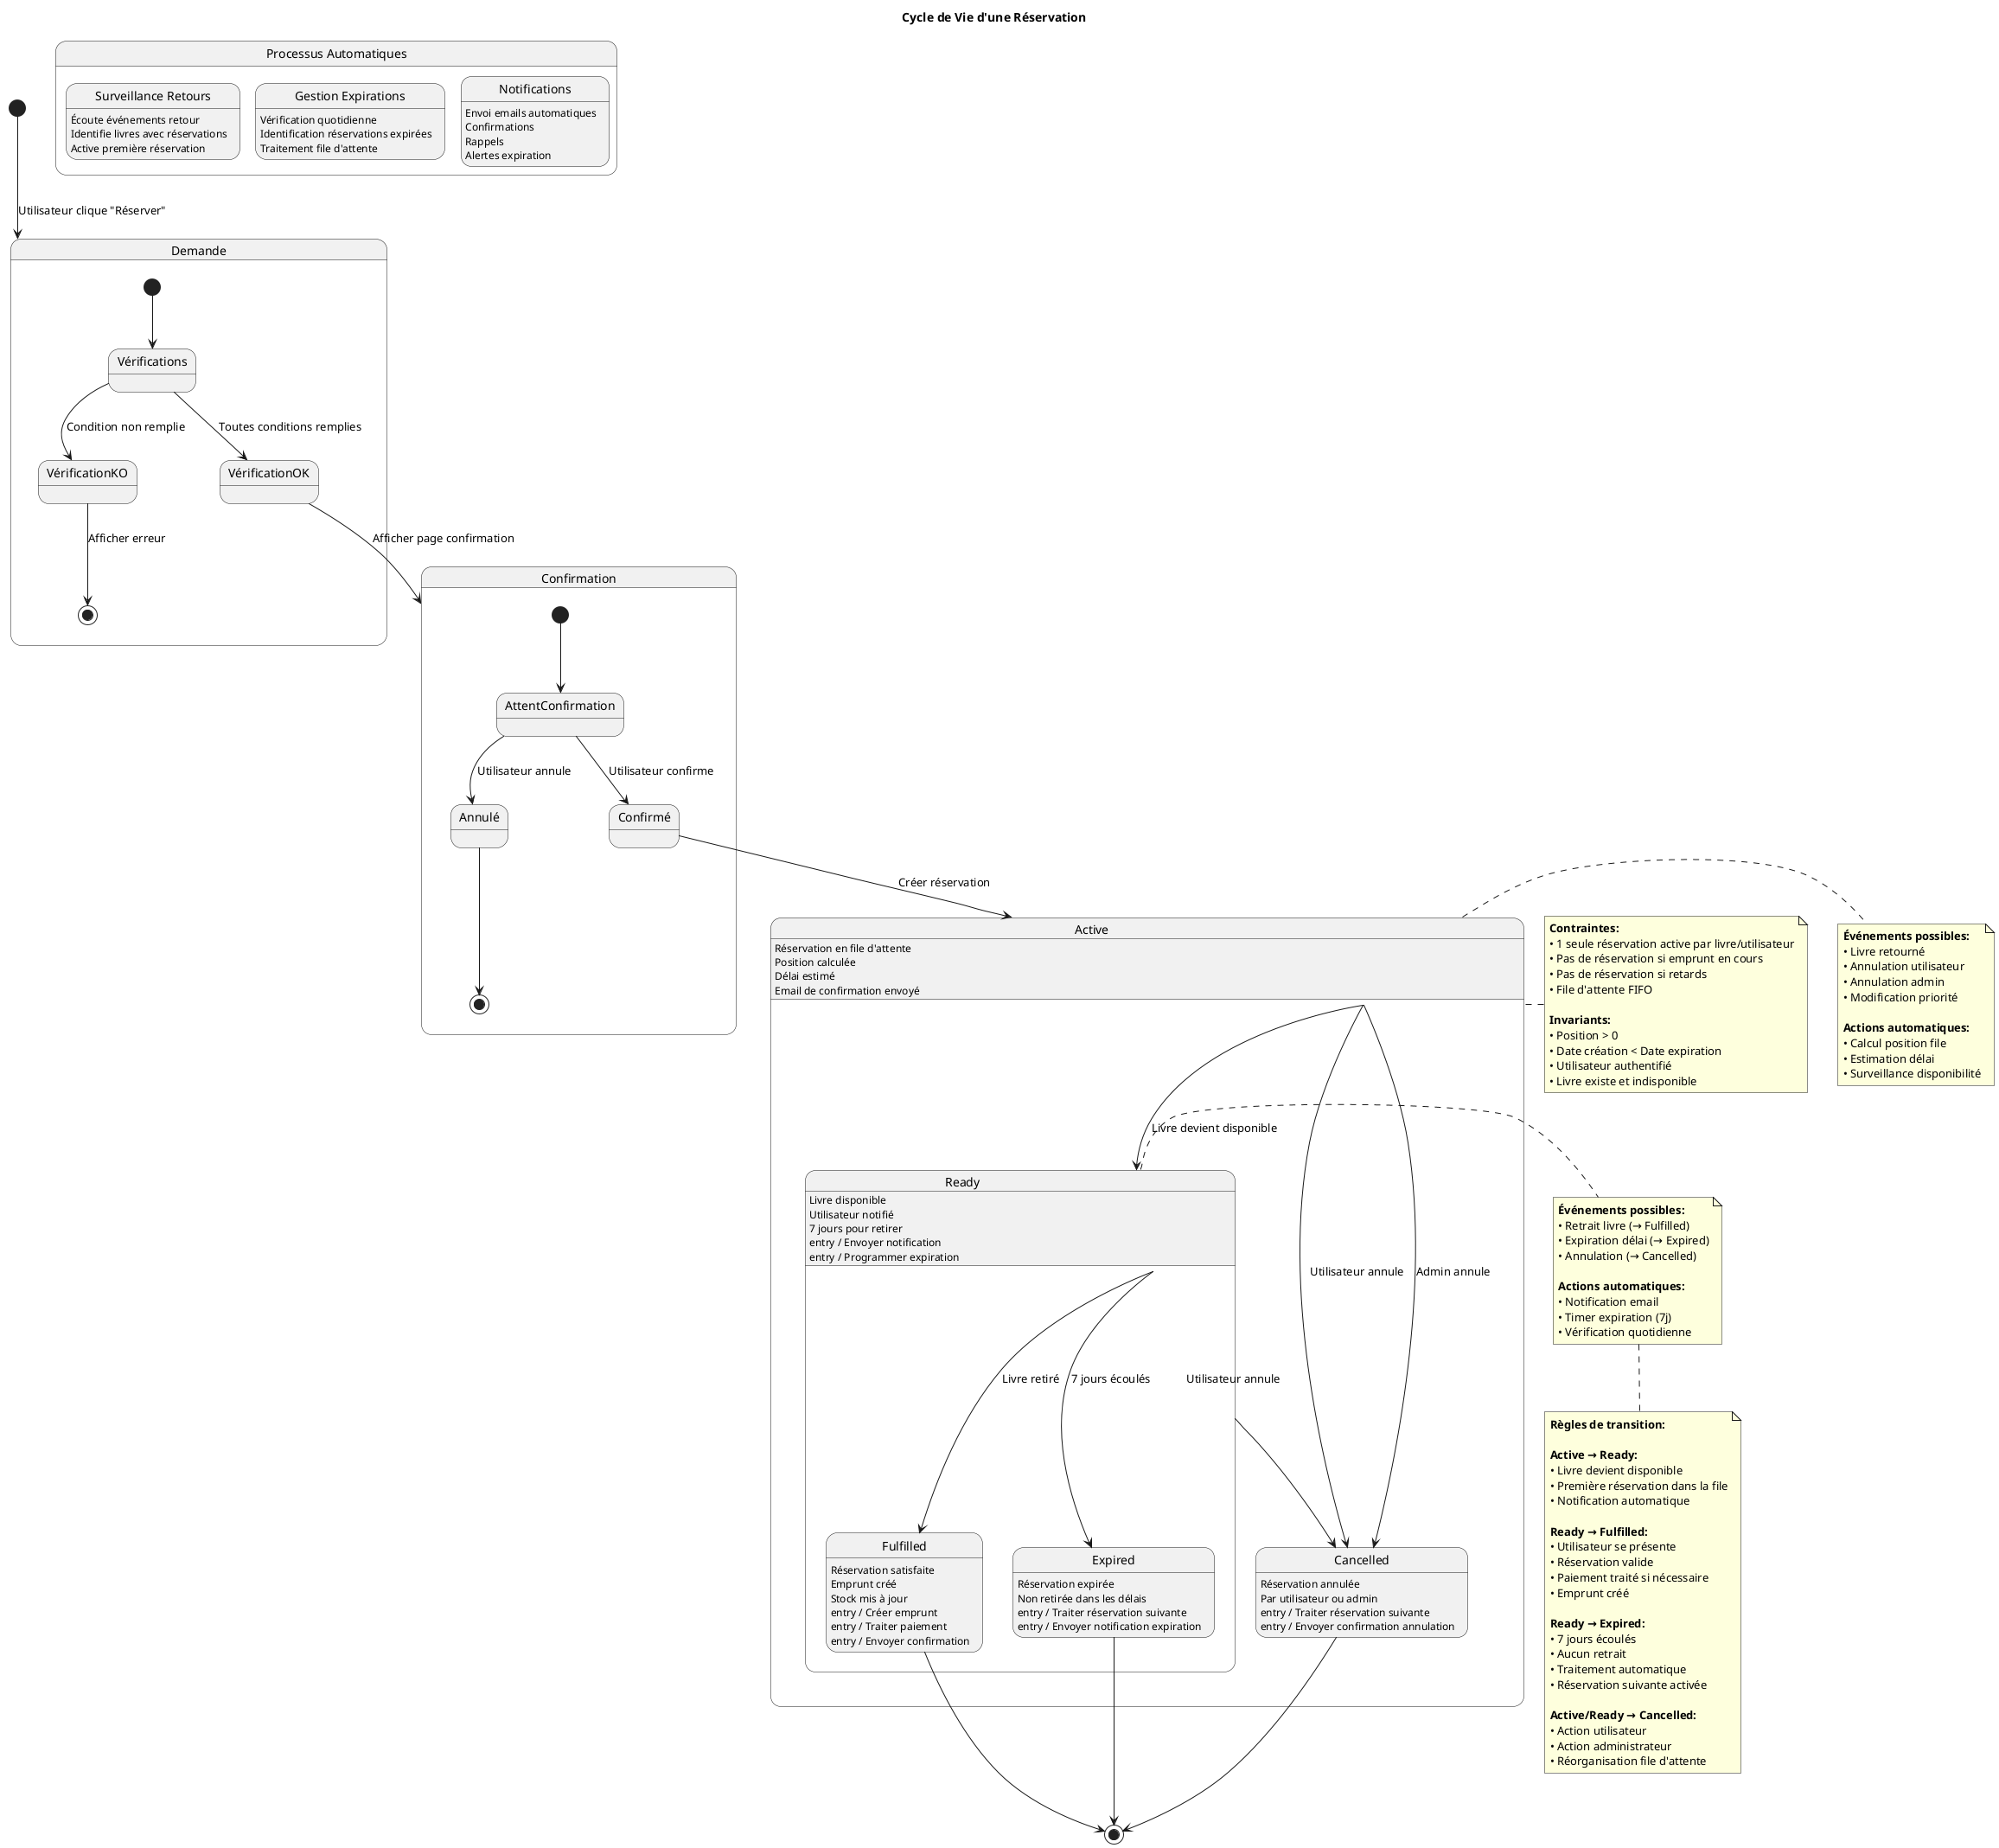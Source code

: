 @startuml États des Réservations - Diagramme d'État

title Cycle de Vie d'une Réservation

[*] --> Demande : Utilisateur clique "Réserver"

state Demande {
    [*] --> Vérifications
    Vérifications --> VérificationOK : Toutes conditions remplies
    Vérifications --> VérificationKO : Condition non remplie
    VérificationKO --> [*] : Afficher erreur
}

VérificationOK --> Confirmation : Afficher page confirmation

state Confirmation {
    [*] --> AttentConfirmation
    AttentConfirmation --> Confirmé : Utilisateur confirme
    AttentConfirmation --> Annulé : Utilisateur annule
    Annulé --> [*]
}

Confirmé --> Active : Créer réservation

state Active {
    Active : Réservation en file d'attente
    Active : Position calculée
    Active : Délai estimé
    Active : Email de confirmation envoyé
    
    Active --> Ready : Livre devient disponible
    Active --> Cancelled : Utilisateur annule
    Active --> Cancelled : Admin annule
}

state Ready {
    Ready : Livre disponible
    Ready : Utilisateur notifié
    Ready : 7 jours pour retirer
    Ready : entry / Envoyer notification
    Ready : entry / Programmer expiration
    
    Ready --> Fulfilled : Livre retiré
    Ready --> Expired : 7 jours écoulés
    Ready --> Cancelled : Utilisateur annule
}

state Fulfilled {
    Fulfilled : Réservation satisfaite
    Fulfilled : Emprunt créé
    Fulfilled : Stock mis à jour
    Fulfilled : entry / Créer emprunt
    Fulfilled : entry / Traiter paiement
    Fulfilled : entry / Envoyer confirmation
}

state Expired {
    Expired : Réservation expirée
    Expired : Non retirée dans les délais
    Expired : entry / Traiter réservation suivante
    Expired : entry / Envoyer notification expiration
}

state Cancelled {
    Cancelled : Réservation annulée
    Cancelled : Par utilisateur ou admin
    Cancelled : entry / Traiter réservation suivante
    Cancelled : entry / Envoyer confirmation annulation
}

' Transitions vers états finaux
Fulfilled --> [*]
Expired --> [*]
Cancelled --> [*]

' ===== ÉVÉNEMENTS ET ACTIONS =====

note right of Active
    **Événements possibles:**
    • Livre retourné
    • Annulation utilisateur
    • Annulation admin
    • Modification priorité
    
    **Actions automatiques:**
    • Calcul position file
    • Estimation délai
    • Surveillance disponibilité
end note

note right of Ready
    **Événements possibles:**
    • Retrait livre (→ Fulfilled)
    • Expiration délai (→ Expired)
    • Annulation (→ Cancelled)
    
    **Actions automatiques:**
    • Notification email
    • Timer expiration (7j)
    • Vérification quotidienne
end note

note bottom
    **Règles de transition:**
    
    **Active → Ready:**
    • Livre devient disponible
    • Première réservation dans la file
    • Notification automatique
    
    **Ready → Fulfilled:**
    • Utilisateur se présente
    • Réservation valide
    • Paiement traité si nécessaire
    • Emprunt créé
    
    **Ready → Expired:**
    • 7 jours écoulés
    • Aucun retrait
    • Traitement automatique
    • Réservation suivante activée
    
    **Active/Ready → Cancelled:**
    • Action utilisateur
    • Action administrateur
    • Réorganisation file d'attente
end note

' ===== ACTIONS PARALLÈLES =====

state "Processus Automatiques" as Auto {
    state "Surveillance Retours" as Watch {
        Watch : Écoute événements retour
        Watch : Identifie livres avec réservations
        Watch : Active première réservation
    }
    
    state "Gestion Expirations" as Expire {
        Expire : Vérification quotidienne
        Expire : Identification réservations expirées
        Expire : Traitement file d'attente
    }
    
    state "Notifications" as Notify {
        Notify : Envoi emails automatiques
        Notify : Confirmations
        Notify : Rappels
        Notify : Alertes expiration
    }
}

' ===== CONTRAINTES ET INVARIANTS =====

note left of Active
    **Contraintes:**
    • 1 seule réservation active par livre/utilisateur
    • Pas de réservation si emprunt en cours
    • Pas de réservation si retards
    • File d'attente FIFO
    
    **Invariants:**
    • Position > 0
    • Date création < Date expiration
    • Utilisateur authentifié
    • Livre existe et indisponible
end note

@enduml
